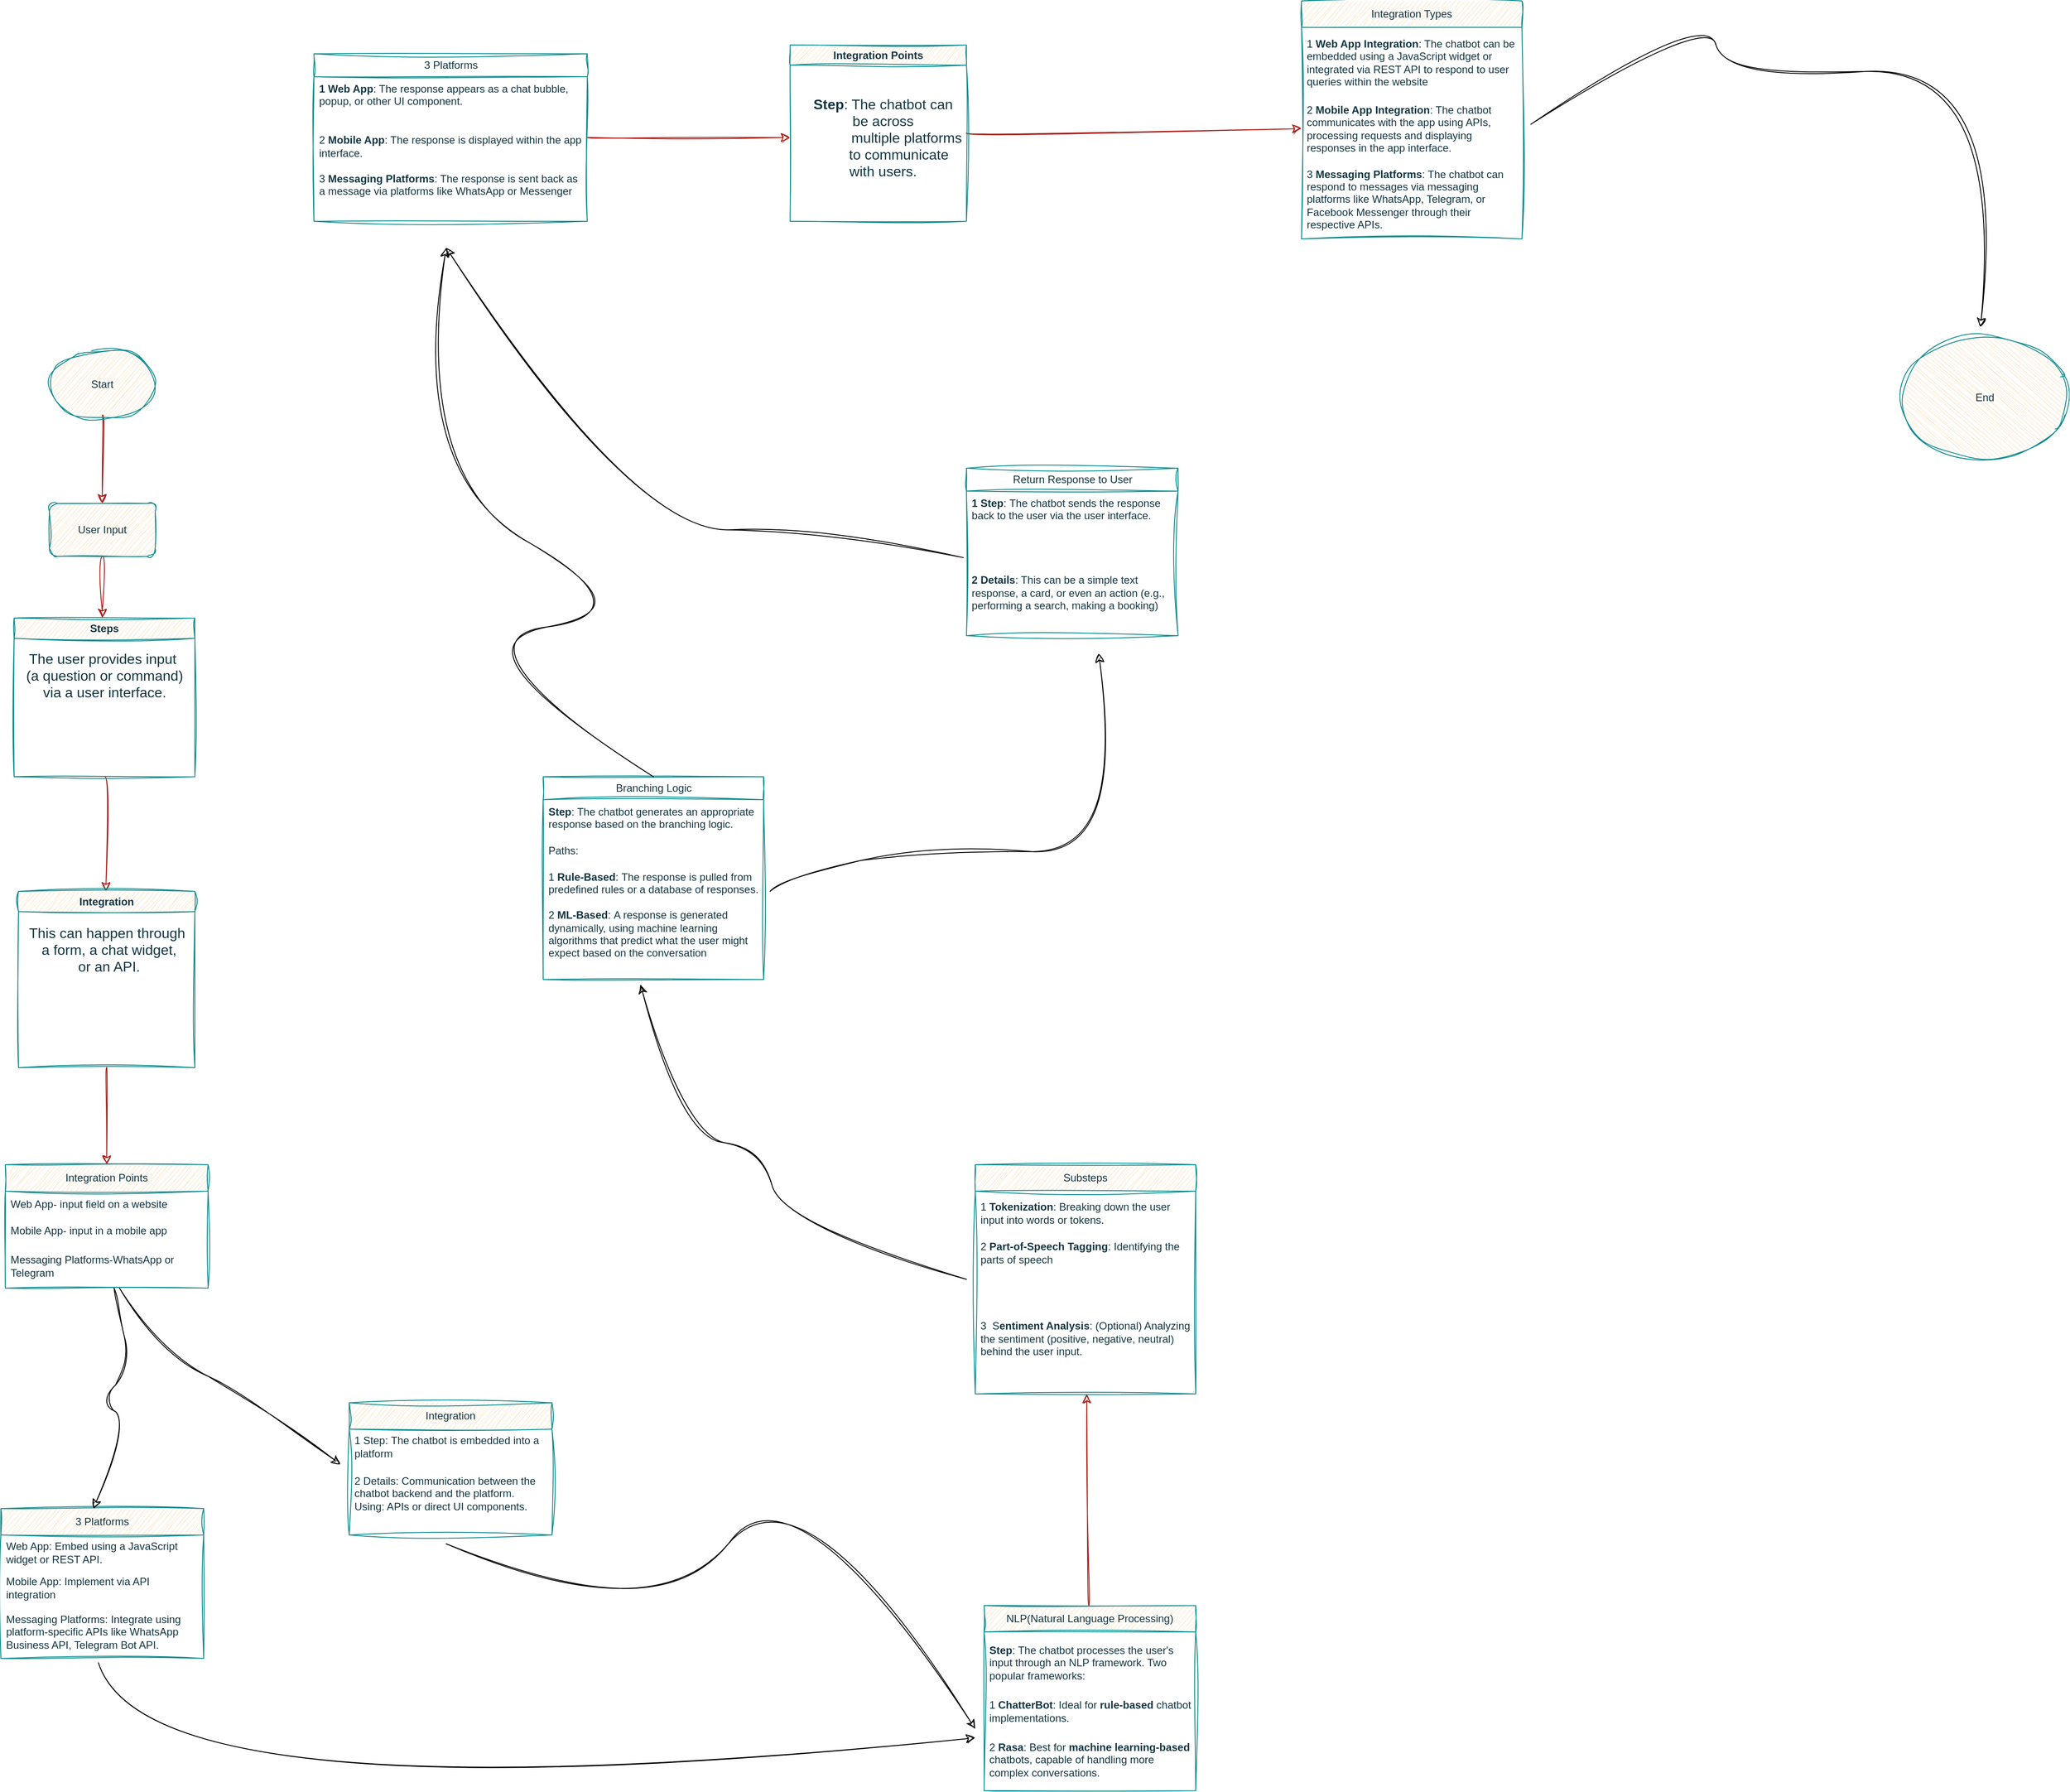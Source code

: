 <mxfile version="24.7.12" pages="2">
  <diagram id="C5RBs43oDa-KdzZeNtuy" name="Page-1">
    <mxGraphModel dx="3014" dy="1383" grid="1" gridSize="10" guides="1" tooltips="1" connect="1" arrows="1" fold="1" page="1" pageScale="1" pageWidth="827" pageHeight="1169" math="0" shadow="0">
      <root>
        <mxCell id="WIyWlLk6GJQsqaUBKTNV-0" />
        <mxCell id="WIyWlLk6GJQsqaUBKTNV-1" parent="WIyWlLk6GJQsqaUBKTNV-0" />
        <mxCell id="sgsbGHKke1k9-sHy4_dt-1" style="edgeStyle=none;curved=1;rounded=0;orthogonalLoop=1;jettySize=auto;html=1;fontSize=12;startSize=8;endSize=8;labelBackgroundColor=none;strokeColor=#A8201A;fontColor=default;sketch=1;curveFitting=1;jiggle=2;" parent="WIyWlLk6GJQsqaUBKTNV-1" target="sgsbGHKke1k9-sHy4_dt-2" edge="1">
          <mxGeometry relative="1" as="geometry">
            <mxPoint x="210" y="650" as="targetPoint" />
            <mxPoint x="210" y="520" as="sourcePoint" />
          </mxGeometry>
        </mxCell>
        <mxCell id="sgsbGHKke1k9-sHy4_dt-3" style="edgeStyle=none;curved=1;rounded=0;orthogonalLoop=1;jettySize=auto;html=1;fontSize=12;startSize=8;endSize=8;labelBackgroundColor=none;strokeColor=#A8201A;fontColor=default;sketch=1;curveFitting=1;jiggle=2;" parent="WIyWlLk6GJQsqaUBKTNV-1" source="sgsbGHKke1k9-sHy4_dt-2" edge="1">
          <mxGeometry relative="1" as="geometry">
            <mxPoint x="210" y="750" as="targetPoint" />
          </mxGeometry>
        </mxCell>
        <mxCell id="sgsbGHKke1k9-sHy4_dt-2" value="User Input" style="rounded=1;whiteSpace=wrap;html=1;labelBackgroundColor=none;fillColor=#FAE5C7;strokeColor=#0F8B8D;fontColor=#143642;sketch=1;curveFitting=1;jiggle=2;" parent="WIyWlLk6GJQsqaUBKTNV-1" vertex="1">
          <mxGeometry x="150" y="620" width="120" height="60" as="geometry" />
        </mxCell>
        <mxCell id="sgsbGHKke1k9-sHy4_dt-8" style="edgeStyle=none;curved=1;rounded=0;orthogonalLoop=1;jettySize=auto;html=1;fontSize=12;startSize=8;endSize=8;labelBackgroundColor=none;strokeColor=#A8201A;fontColor=default;sketch=1;curveFitting=1;jiggle=2;" parent="WIyWlLk6GJQsqaUBKTNV-1" source="sgsbGHKke1k9-sHy4_dt-5" target="sgsbGHKke1k9-sHy4_dt-9" edge="1">
          <mxGeometry relative="1" as="geometry">
            <mxPoint x="212.5" y="1040" as="targetPoint" />
          </mxGeometry>
        </mxCell>
        <mxCell id="sgsbGHKke1k9-sHy4_dt-5" value="Steps" style="swimlane;whiteSpace=wrap;html=1;labelBackgroundColor=none;fillColor=#FAE5C7;strokeColor=#0F8B8D;fontColor=#143642;sketch=1;curveFitting=1;jiggle=2;" parent="WIyWlLk6GJQsqaUBKTNV-1" vertex="1">
          <mxGeometry x="110" y="750" width="205" height="180" as="geometry" />
        </mxCell>
        <mxCell id="sgsbGHKke1k9-sHy4_dt-6" value="The user provides input&lt;div&gt;&amp;nbsp;(a question or command)&lt;/div&gt;&lt;div&gt;&amp;nbsp;via a user interface.&lt;/div&gt;" style="text;html=1;align=center;verticalAlign=middle;resizable=0;points=[];autosize=1;strokeColor=none;fillColor=none;fontSize=16;labelBackgroundColor=none;fontColor=#143642;sketch=1;curveFitting=1;jiggle=2;" parent="sgsbGHKke1k9-sHy4_dt-5" vertex="1">
          <mxGeometry x="-5" y="30" width="210" height="70" as="geometry" />
        </mxCell>
        <mxCell id="sgsbGHKke1k9-sHy4_dt-15" style="edgeStyle=none;curved=1;rounded=0;orthogonalLoop=1;jettySize=auto;html=1;fontSize=12;startSize=8;endSize=8;labelBackgroundColor=none;strokeColor=#A8201A;fontColor=default;sketch=1;curveFitting=1;jiggle=2;" parent="WIyWlLk6GJQsqaUBKTNV-1" source="sgsbGHKke1k9-sHy4_dt-9" edge="1">
          <mxGeometry relative="1" as="geometry">
            <mxPoint x="215" y="1370" as="targetPoint" />
          </mxGeometry>
        </mxCell>
        <mxCell id="sgsbGHKke1k9-sHy4_dt-9" value="Integration" style="swimlane;whiteSpace=wrap;html=1;labelBackgroundColor=none;fillColor=#FAE5C7;strokeColor=#0F8B8D;fontColor=#143642;sketch=1;curveFitting=1;jiggle=2;" parent="WIyWlLk6GJQsqaUBKTNV-1" vertex="1">
          <mxGeometry x="115" y="1060" width="200" height="200" as="geometry" />
        </mxCell>
        <mxCell id="sgsbGHKke1k9-sHy4_dt-10" value="This can happen through&lt;div&gt;&amp;nbsp;a form, a chat widget&lt;span style=&quot;background-color: initial;&quot;&gt;,&lt;/span&gt;&lt;/div&gt;&lt;div&gt;&lt;span style=&quot;background-color: initial;&quot;&gt;&amp;nbsp;or an API.&lt;/span&gt;&lt;/div&gt;" style="text;html=1;align=center;verticalAlign=middle;resizable=0;points=[];autosize=1;strokeColor=none;fillColor=none;fontSize=16;labelBackgroundColor=none;fontColor=#143642;sketch=1;curveFitting=1;jiggle=2;" parent="sgsbGHKke1k9-sHy4_dt-9" vertex="1">
          <mxGeometry y="31" width="200" height="70" as="geometry" />
        </mxCell>
        <mxCell id="sgsbGHKke1k9-sHy4_dt-16" value="Integration Points" style="swimlane;fontStyle=0;childLayout=stackLayout;horizontal=1;startSize=30;horizontalStack=0;resizeParent=1;resizeParentMax=0;resizeLast=0;collapsible=1;marginBottom=0;whiteSpace=wrap;html=1;labelBackgroundColor=none;fillColor=#FAE5C7;strokeColor=#0F8B8D;fontColor=#143642;sketch=1;curveFitting=1;jiggle=2;" parent="WIyWlLk6GJQsqaUBKTNV-1" vertex="1">
          <mxGeometry x="100" y="1370" width="230" height="140" as="geometry">
            <mxRectangle x="100" y="1370" width="100" height="30" as="alternateBounds" />
          </mxGeometry>
        </mxCell>
        <mxCell id="sgsbGHKke1k9-sHy4_dt-17" value="Web App-&amp;nbsp;input field on a website" style="text;strokeColor=none;fillColor=none;align=left;verticalAlign=middle;spacingLeft=4;spacingRight=4;overflow=hidden;points=[[0,0.5],[1,0.5]];portConstraint=eastwest;rotatable=0;whiteSpace=wrap;html=1;labelBackgroundColor=none;fontColor=#143642;sketch=1;curveFitting=1;jiggle=2;" parent="sgsbGHKke1k9-sHy4_dt-16" vertex="1">
          <mxGeometry y="30" width="230" height="30" as="geometry" />
        </mxCell>
        <mxCell id="sgsbGHKke1k9-sHy4_dt-18" value="Mobile App-&amp;nbsp;input in a mobile app" style="text;strokeColor=none;fillColor=none;align=left;verticalAlign=middle;spacingLeft=4;spacingRight=4;overflow=hidden;points=[[0,0.5],[1,0.5]];portConstraint=eastwest;rotatable=0;whiteSpace=wrap;html=1;labelBackgroundColor=none;fontColor=#143642;sketch=1;curveFitting=1;jiggle=2;" parent="sgsbGHKke1k9-sHy4_dt-16" vertex="1">
          <mxGeometry y="60" width="230" height="30" as="geometry" />
        </mxCell>
        <mxCell id="sgsbGHKke1k9-sHy4_dt-19" value="Messaging Platforms-WhatsApp&amp;nbsp;or&lt;div&gt;Telegram&lt;/div&gt;" style="text;strokeColor=none;fillColor=none;align=left;verticalAlign=middle;spacingLeft=4;spacingRight=4;overflow=hidden;points=[[0,0.5],[1,0.5]];portConstraint=eastwest;rotatable=0;whiteSpace=wrap;html=1;labelBackgroundColor=none;fontColor=#143642;sketch=1;curveFitting=1;jiggle=2;" parent="sgsbGHKke1k9-sHy4_dt-16" vertex="1">
          <mxGeometry y="90" width="230" height="50" as="geometry" />
        </mxCell>
        <mxCell id="sgsbGHKke1k9-sHy4_dt-22" value="Integration" style="swimlane;fontStyle=0;childLayout=stackLayout;horizontal=1;startSize=30;horizontalStack=0;resizeParent=1;resizeParentMax=0;resizeLast=0;collapsible=1;marginBottom=0;whiteSpace=wrap;html=1;labelBackgroundColor=none;fillColor=#FAE5C7;strokeColor=#0F8B8D;fontColor=#143642;sketch=1;curveFitting=1;jiggle=2;" parent="WIyWlLk6GJQsqaUBKTNV-1" vertex="1">
          <mxGeometry x="490" y="1640" width="230" height="150" as="geometry" />
        </mxCell>
        <mxCell id="sgsbGHKke1k9-sHy4_dt-23" value="&lt;div&gt;&lt;span style=&quot;background-color: initial;&quot;&gt;1 Step:&amp;nbsp;The chatbot is embedded into a platform&lt;/span&gt;&lt;br&gt;&lt;/div&gt;" style="text;strokeColor=none;fillColor=none;align=left;verticalAlign=middle;spacingLeft=4;spacingRight=4;overflow=hidden;points=[[0,0.5],[1,0.5]];portConstraint=eastwest;rotatable=0;whiteSpace=wrap;html=1;labelBackgroundColor=none;fontColor=#143642;sketch=1;curveFitting=1;jiggle=2;" parent="sgsbGHKke1k9-sHy4_dt-22" vertex="1">
          <mxGeometry y="30" width="230" height="40" as="geometry" />
        </mxCell>
        <mxCell id="sgsbGHKke1k9-sHy4_dt-24" value="2 Details:&amp;nbsp;Communication between the chatbot backend and the platform.&lt;div&gt;&lt;span style=&quot;background-color: initial;&quot;&gt;Using: APIs or direct UI components.&lt;/span&gt;&lt;br&gt;&lt;/div&gt;&lt;div&gt;&lt;div&gt;&lt;br&gt;&lt;/div&gt;&lt;/div&gt;" style="text;strokeColor=none;fillColor=none;align=left;verticalAlign=middle;spacingLeft=4;spacingRight=4;overflow=hidden;points=[[0,0.5],[1,0.5]];portConstraint=eastwest;rotatable=0;whiteSpace=wrap;html=1;labelBackgroundColor=none;fontColor=#143642;sketch=1;curveFitting=1;jiggle=2;" parent="sgsbGHKke1k9-sHy4_dt-22" vertex="1">
          <mxGeometry y="70" width="230" height="80" as="geometry" />
        </mxCell>
        <mxCell id="sgsbGHKke1k9-sHy4_dt-31" value="3 Platforms" style="swimlane;fontStyle=0;childLayout=stackLayout;horizontal=1;startSize=30;horizontalStack=0;resizeParent=1;resizeParentMax=0;resizeLast=0;collapsible=1;marginBottom=0;whiteSpace=wrap;html=1;labelBackgroundColor=none;fillColor=#FAE5C7;strokeColor=#0F8B8D;fontColor=#143642;sketch=1;curveFitting=1;jiggle=2;" parent="WIyWlLk6GJQsqaUBKTNV-1" vertex="1">
          <mxGeometry x="95" y="1760" width="230" height="170" as="geometry" />
        </mxCell>
        <mxCell id="sgsbGHKke1k9-sHy4_dt-32" value="Web App:&amp;nbsp;Embed using a JavaScript widget or REST API." style="text;strokeColor=none;fillColor=none;align=left;verticalAlign=middle;spacingLeft=4;spacingRight=4;overflow=hidden;points=[[0,0.5],[1,0.5]];portConstraint=eastwest;rotatable=0;whiteSpace=wrap;html=1;labelBackgroundColor=none;fontColor=#143642;sketch=1;curveFitting=1;jiggle=2;" parent="sgsbGHKke1k9-sHy4_dt-31" vertex="1">
          <mxGeometry y="30" width="230" height="40" as="geometry" />
        </mxCell>
        <mxCell id="sgsbGHKke1k9-sHy4_dt-33" value="Mobile App:&amp;nbsp;Implement via API integration" style="text;strokeColor=none;fillColor=none;align=left;verticalAlign=middle;spacingLeft=4;spacingRight=4;overflow=hidden;points=[[0,0.5],[1,0.5]];portConstraint=eastwest;rotatable=0;whiteSpace=wrap;html=1;labelBackgroundColor=none;fontColor=#143642;sketch=1;curveFitting=1;jiggle=2;" parent="sgsbGHKke1k9-sHy4_dt-31" vertex="1">
          <mxGeometry y="70" width="230" height="40" as="geometry" />
        </mxCell>
        <mxCell id="sgsbGHKke1k9-sHy4_dt-34" value="Messaging Platforms:&amp;nbsp;Integrate using platform-specific APIs like WhatsApp Business API, Telegram Bot API." style="text;strokeColor=none;fillColor=none;align=left;verticalAlign=middle;spacingLeft=4;spacingRight=4;overflow=hidden;points=[[0,0.5],[1,0.5]];portConstraint=eastwest;rotatable=0;whiteSpace=wrap;html=1;labelBackgroundColor=none;fontColor=#143642;sketch=1;curveFitting=1;jiggle=2;" parent="sgsbGHKke1k9-sHy4_dt-31" vertex="1">
          <mxGeometry y="110" width="230" height="60" as="geometry" />
        </mxCell>
        <mxCell id="sgsbGHKke1k9-sHy4_dt-40" style="edgeStyle=none;curved=1;rounded=0;orthogonalLoop=1;jettySize=auto;html=1;fontSize=12;startSize=8;endSize=8;labelBackgroundColor=none;strokeColor=#A8201A;fontColor=default;sketch=1;curveFitting=1;jiggle=2;" parent="WIyWlLk6GJQsqaUBKTNV-1" source="sgsbGHKke1k9-sHy4_dt-36" target="sgsbGHKke1k9-sHy4_dt-41" edge="1">
          <mxGeometry relative="1" as="geometry">
            <mxPoint x="590" y="1730" as="targetPoint" />
          </mxGeometry>
        </mxCell>
        <mxCell id="sgsbGHKke1k9-sHy4_dt-36" value="NLP(Natural Language Processing)" style="swimlane;fontStyle=0;childLayout=stackLayout;horizontal=1;startSize=30;horizontalStack=0;resizeParent=1;resizeParentMax=0;resizeLast=0;collapsible=1;marginBottom=0;whiteSpace=wrap;html=1;labelBackgroundColor=none;fillColor=#FAE5C7;strokeColor=#0F8B8D;fontColor=#143642;sketch=1;curveFitting=1;jiggle=2;" parent="WIyWlLk6GJQsqaUBKTNV-1" vertex="1">
          <mxGeometry x="1210" y="1870" width="240" height="210" as="geometry" />
        </mxCell>
        <mxCell id="sgsbGHKke1k9-sHy4_dt-37" value="&lt;strong&gt;Step&lt;/strong&gt;: The chatbot processes the user&#39;s input through an NLP framework. Two popular frameworks:" style="text;strokeColor=none;fillColor=none;align=left;verticalAlign=middle;spacingLeft=4;spacingRight=4;overflow=hidden;points=[[0,0.5],[1,0.5]];portConstraint=eastwest;rotatable=0;whiteSpace=wrap;html=1;labelBackgroundColor=none;fontColor=#143642;sketch=1;curveFitting=1;jiggle=2;" parent="sgsbGHKke1k9-sHy4_dt-36" vertex="1">
          <mxGeometry y="30" width="240" height="70" as="geometry" />
        </mxCell>
        <mxCell id="sgsbGHKke1k9-sHy4_dt-38" value="1&amp;nbsp;&lt;strong&gt;ChatterBot&lt;/strong&gt;: Ideal for &lt;strong&gt;rule-based&lt;/strong&gt; chatbot implementations." style="text;strokeColor=none;fillColor=none;align=left;verticalAlign=middle;spacingLeft=4;spacingRight=4;overflow=hidden;points=[[0,0.5],[1,0.5]];portConstraint=eastwest;rotatable=0;whiteSpace=wrap;html=1;labelBackgroundColor=none;fontColor=#143642;sketch=1;curveFitting=1;jiggle=2;" parent="sgsbGHKke1k9-sHy4_dt-36" vertex="1">
          <mxGeometry y="100" width="240" height="40" as="geometry" />
        </mxCell>
        <mxCell id="sgsbGHKke1k9-sHy4_dt-39" value="2&amp;nbsp;&lt;strong&gt;Rasa&lt;/strong&gt;: Best for &lt;strong&gt;machine learning-based&lt;/strong&gt; chatbots, capable of handling more complex conversations." style="text;strokeColor=none;fillColor=none;align=left;verticalAlign=middle;spacingLeft=4;spacingRight=4;overflow=hidden;points=[[0,0.5],[1,0.5]];portConstraint=eastwest;rotatable=0;whiteSpace=wrap;html=1;labelBackgroundColor=none;fontColor=#143642;sketch=1;curveFitting=1;jiggle=2;" parent="sgsbGHKke1k9-sHy4_dt-36" vertex="1">
          <mxGeometry y="140" width="240" height="70" as="geometry" />
        </mxCell>
        <mxCell id="sgsbGHKke1k9-sHy4_dt-41" value="Substeps" style="swimlane;fontStyle=0;childLayout=stackLayout;horizontal=1;startSize=30;horizontalStack=0;resizeParent=1;resizeParentMax=0;resizeLast=0;collapsible=1;marginBottom=0;whiteSpace=wrap;html=1;labelBackgroundColor=none;fillColor=#FAE5C7;strokeColor=#0F8B8D;fontColor=#143642;sketch=1;curveFitting=1;jiggle=2;" parent="WIyWlLk6GJQsqaUBKTNV-1" vertex="1">
          <mxGeometry x="1200" y="1370" width="250" height="260" as="geometry" />
        </mxCell>
        <mxCell id="sgsbGHKke1k9-sHy4_dt-42" value="1&amp;nbsp;&lt;strong&gt;Tokenization&lt;/strong&gt;: Breaking down the user input into words or tokens." style="text;strokeColor=none;fillColor=none;align=left;verticalAlign=middle;spacingLeft=4;spacingRight=4;overflow=hidden;points=[[0,0.5],[1,0.5]];portConstraint=eastwest;rotatable=0;whiteSpace=wrap;html=1;labelBackgroundColor=none;fontColor=#143642;sketch=1;curveFitting=1;jiggle=2;" parent="sgsbGHKke1k9-sHy4_dt-41" vertex="1">
          <mxGeometry y="30" width="250" height="50" as="geometry" />
        </mxCell>
        <mxCell id="sgsbGHKke1k9-sHy4_dt-43" value="2&amp;nbsp;&lt;strong&gt;Part-of-Speech Tagging&lt;/strong&gt;: Identifying the parts of speech" style="text;strokeColor=none;fillColor=none;align=left;verticalAlign=middle;spacingLeft=4;spacingRight=4;overflow=hidden;points=[[0,0.5],[1,0.5]];portConstraint=eastwest;rotatable=0;whiteSpace=wrap;html=1;labelBackgroundColor=none;fontColor=#143642;sketch=1;curveFitting=1;jiggle=2;" parent="sgsbGHKke1k9-sHy4_dt-41" vertex="1">
          <mxGeometry y="80" width="250" height="40" as="geometry" />
        </mxCell>
        <mxCell id="sgsbGHKke1k9-sHy4_dt-44" value="&lt;div&gt;&lt;br&gt;&lt;div&gt;&lt;div&gt;3&amp;nbsp;&lt;span style=&quot;background-color: initial;&quot;&gt;&amp;nbsp;S&lt;/span&gt;&lt;strong style=&quot;background-color: initial;&quot;&gt;entiment Analysis&lt;/strong&gt;&lt;span style=&quot;background-color: initial;&quot;&gt;: (Optional) Analyzing the sentiment (positive, negative, neutral) behind the user input.&lt;/span&gt;&lt;/div&gt;&lt;/div&gt;&lt;/div&gt;" style="text;strokeColor=none;fillColor=none;align=left;verticalAlign=middle;spacingLeft=4;spacingRight=4;overflow=hidden;points=[[0,0.5],[1,0.5]];portConstraint=eastwest;rotatable=0;whiteSpace=wrap;html=1;labelBackgroundColor=none;fontColor=#143642;sketch=1;curveFitting=1;jiggle=2;" parent="sgsbGHKke1k9-sHy4_dt-41" vertex="1">
          <mxGeometry y="120" width="250" height="140" as="geometry" />
        </mxCell>
        <mxCell id="sgsbGHKke1k9-sHy4_dt-51" value="Branching Logic" style="swimlane;fontStyle=0;childLayout=stackLayout;horizontal=1;startSize=26;fillColor=none;horizontalStack=0;resizeParent=1;resizeParentMax=0;resizeLast=0;collapsible=1;marginBottom=0;html=1;labelBackgroundColor=none;strokeColor=#0F8B8D;fontColor=#143642;sketch=1;curveFitting=1;jiggle=2;" parent="WIyWlLk6GJQsqaUBKTNV-1" vertex="1">
          <mxGeometry x="710" y="930" width="250" height="230" as="geometry" />
        </mxCell>
        <mxCell id="sgsbGHKke1k9-sHy4_dt-52" value="&lt;strong style=&quot;background-color: initial;&quot;&gt;Step&lt;/strong&gt;&lt;span style=&quot;background-color: initial;&quot;&gt;: The chatbot generates an appropriate response based on the branching logic.&lt;/span&gt;" style="text;strokeColor=none;fillColor=none;align=left;verticalAlign=top;spacingLeft=4;spacingRight=4;overflow=hidden;rotatable=0;points=[[0,0.5],[1,0.5]];portConstraint=eastwest;whiteSpace=wrap;html=1;labelBackgroundColor=none;fontColor=#143642;sketch=1;curveFitting=1;jiggle=2;" parent="sgsbGHKke1k9-sHy4_dt-51" vertex="1">
          <mxGeometry y="26" width="250" height="44" as="geometry" />
        </mxCell>
        <mxCell id="sgsbGHKke1k9-sHy4_dt-53" value="Paths:" style="text;strokeColor=none;fillColor=none;align=left;verticalAlign=top;spacingLeft=4;spacingRight=4;overflow=hidden;rotatable=0;points=[[0,0.5],[1,0.5]];portConstraint=eastwest;whiteSpace=wrap;html=1;labelBackgroundColor=none;fontColor=#143642;sketch=1;curveFitting=1;jiggle=2;" parent="sgsbGHKke1k9-sHy4_dt-51" vertex="1">
          <mxGeometry y="70" width="250" height="30" as="geometry" />
        </mxCell>
        <mxCell id="sgsbGHKke1k9-sHy4_dt-54" value="1&amp;nbsp;&lt;strong&gt;Rule-Based&lt;/strong&gt;:&amp;nbsp;The response is pulled from predefined rules or a database of responses.&lt;div&gt;&lt;br&gt;&lt;/div&gt;&lt;div&gt;2&amp;nbsp;&lt;strong style=&quot;background-color: initial;&quot;&gt;ML-Based&lt;/strong&gt;&lt;span style=&quot;background-color: initial;&quot;&gt;:&amp;nbsp;&lt;/span&gt;&lt;span style=&quot;background-color: initial;&quot;&gt;A response is generated dynamically, using machine learning algorithms that predict what the user might expect based on the conversation&lt;/span&gt;&lt;/div&gt;" style="text;strokeColor=none;fillColor=none;align=left;verticalAlign=top;spacingLeft=4;spacingRight=4;overflow=hidden;rotatable=0;points=[[0,0.5],[1,0.5]];portConstraint=eastwest;whiteSpace=wrap;html=1;labelBackgroundColor=none;fontColor=#143642;sketch=1;curveFitting=1;jiggle=2;" parent="sgsbGHKke1k9-sHy4_dt-51" vertex="1">
          <mxGeometry y="100" width="250" height="130" as="geometry" />
        </mxCell>
        <mxCell id="sgsbGHKke1k9-sHy4_dt-56" value="Return Response to User" style="swimlane;fontStyle=0;childLayout=stackLayout;horizontal=1;startSize=26;fillColor=none;horizontalStack=0;resizeParent=1;resizeParentMax=0;resizeLast=0;collapsible=1;marginBottom=0;html=1;labelBackgroundColor=none;strokeColor=#0F8B8D;fontColor=#143642;sketch=1;curveFitting=1;jiggle=2;" parent="WIyWlLk6GJQsqaUBKTNV-1" vertex="1">
          <mxGeometry x="1190" y="580" width="240" height="190" as="geometry" />
        </mxCell>
        <mxCell id="sgsbGHKke1k9-sHy4_dt-57" value="&lt;strong style=&quot;background-color: initial;&quot;&gt;1 Step&lt;/strong&gt;&lt;span style=&quot;background-color: initial;&quot;&gt;:&amp;nbsp;&lt;/span&gt;The chatbot sends the response back to the user via the user interface&lt;span style=&quot;background-color: initial;&quot;&gt;.&lt;/span&gt;" style="text;strokeColor=none;fillColor=none;align=left;verticalAlign=top;spacingLeft=4;spacingRight=4;overflow=hidden;rotatable=0;points=[[0,0.5],[1,0.5]];portConstraint=eastwest;whiteSpace=wrap;html=1;labelBackgroundColor=none;fontColor=#143642;sketch=1;curveFitting=1;jiggle=2;" parent="sgsbGHKke1k9-sHy4_dt-56" vertex="1">
          <mxGeometry y="26" width="240" height="44" as="geometry" />
        </mxCell>
        <mxCell id="sgsbGHKke1k9-sHy4_dt-58" value="&lt;div&gt;&lt;strong&gt;&lt;br&gt;&lt;/strong&gt;&lt;/div&gt;&lt;strong&gt;&lt;div&gt;&lt;strong&gt;&lt;br&gt;&lt;/strong&gt;&lt;/div&gt;&lt;div&gt;&lt;strong&gt;&lt;br&gt;&lt;/strong&gt;&lt;/div&gt;2 Details&lt;/strong&gt;: This can be a simple text response, a card, or even an action (e.g., performing a search, making a booking)" style="text;strokeColor=none;fillColor=none;align=left;verticalAlign=top;spacingLeft=4;spacingRight=4;overflow=hidden;rotatable=0;points=[[0,0.5],[1,0.5]];portConstraint=eastwest;whiteSpace=wrap;html=1;labelBackgroundColor=none;fontColor=#143642;sketch=1;curveFitting=1;jiggle=2;" parent="sgsbGHKke1k9-sHy4_dt-56" vertex="1">
          <mxGeometry y="70" width="240" height="120" as="geometry" />
        </mxCell>
        <mxCell id="sgsbGHKke1k9-sHy4_dt-64" style="edgeStyle=none;curved=1;rounded=0;orthogonalLoop=1;jettySize=auto;html=1;fontSize=12;startSize=8;endSize=8;labelBackgroundColor=none;strokeColor=#A8201A;fontColor=default;sketch=1;curveFitting=1;jiggle=2;" parent="WIyWlLk6GJQsqaUBKTNV-1" source="sgsbGHKke1k9-sHy4_dt-61" edge="1" target="sgsbGHKke1k9-sHy4_dt-67">
          <mxGeometry relative="1" as="geometry">
            <mxPoint x="880" y="223" as="targetPoint" />
          </mxGeometry>
        </mxCell>
        <mxCell id="sgsbGHKke1k9-sHy4_dt-61" value="3 Platforms" style="swimlane;fontStyle=0;childLayout=stackLayout;horizontal=1;startSize=26;fillColor=none;horizontalStack=0;resizeParent=1;resizeParentMax=0;resizeLast=0;collapsible=1;marginBottom=0;html=1;labelBackgroundColor=none;strokeColor=#0F8B8D;fontColor=#143642;sketch=1;curveFitting=1;jiggle=2;" parent="WIyWlLk6GJQsqaUBKTNV-1" vertex="1">
          <mxGeometry x="450" y="110" width="310" height="190" as="geometry" />
        </mxCell>
        <mxCell id="sgsbGHKke1k9-sHy4_dt-62" value="&lt;b&gt;1&amp;nbsp;&lt;/b&gt;&lt;strong&gt;Web App&lt;/strong&gt;: The response appears as a chat bubble, popup, or other UI component." style="text;strokeColor=none;fillColor=none;align=left;verticalAlign=top;spacingLeft=4;spacingRight=4;overflow=hidden;rotatable=0;points=[[0,0.5],[1,0.5]];portConstraint=eastwest;whiteSpace=wrap;html=1;labelBackgroundColor=none;fontColor=#143642;sketch=1;curveFitting=1;jiggle=2;" parent="sgsbGHKke1k9-sHy4_dt-61" vertex="1">
          <mxGeometry y="26" width="310" height="44" as="geometry" />
        </mxCell>
        <mxCell id="sgsbGHKke1k9-sHy4_dt-63" value="&lt;div&gt;&lt;br&gt;&lt;/div&gt;2&amp;nbsp;&lt;strong&gt;Mobile App&lt;/strong&gt;: The response is displayed within the app interface.&lt;div&gt;&lt;/div&gt;&lt;div&gt;&lt;br&gt;&lt;/div&gt;&lt;div&gt;3&amp;nbsp;&lt;strong style=&quot;background-color: initial;&quot;&gt;Messaging Platforms&lt;/strong&gt;&lt;span style=&quot;background-color: initial;&quot;&gt;: The response is sent back as a message via platforms like WhatsApp or Messenger&lt;/span&gt;&lt;/div&gt;" style="text;strokeColor=none;fillColor=none;align=left;verticalAlign=top;spacingLeft=4;spacingRight=4;overflow=hidden;rotatable=0;points=[[0,0.5],[1,0.5]];portConstraint=eastwest;whiteSpace=wrap;html=1;labelBackgroundColor=none;fontColor=#143642;sketch=1;curveFitting=1;jiggle=2;" parent="sgsbGHKke1k9-sHy4_dt-61" vertex="1">
          <mxGeometry y="70" width="310" height="120" as="geometry" />
        </mxCell>
        <mxCell id="sgsbGHKke1k9-sHy4_dt-72" style="edgeStyle=none;curved=1;rounded=0;orthogonalLoop=1;jettySize=auto;html=1;fontSize=12;startSize=8;endSize=8;labelBackgroundColor=none;strokeColor=#A8201A;fontColor=default;sketch=1;curveFitting=1;jiggle=2;entryX=0;entryY=0.5;entryDx=0;entryDy=0;exitX=1;exitY=0.5;exitDx=0;exitDy=0;" parent="WIyWlLk6GJQsqaUBKTNV-1" source="sgsbGHKke1k9-sHy4_dt-66" edge="1" target="sgsbGHKke1k9-sHy4_dt-70">
          <mxGeometry relative="1" as="geometry">
            <mxPoint x="1170" y="260" as="targetPoint" />
          </mxGeometry>
        </mxCell>
        <mxCell id="sgsbGHKke1k9-sHy4_dt-66" value="Integration Points" style="swimlane;whiteSpace=wrap;html=1;labelBackgroundColor=none;fillColor=#FAE5C7;strokeColor=#0F8B8D;fontColor=#143642;sketch=1;curveFitting=1;jiggle=2;" parent="WIyWlLk6GJQsqaUBKTNV-1" vertex="1">
          <mxGeometry x="990" y="100" width="200" height="200" as="geometry" />
        </mxCell>
        <mxCell id="sgsbGHKke1k9-sHy4_dt-68" value="Integration Types" style="swimlane;fontStyle=0;childLayout=stackLayout;horizontal=1;startSize=30;horizontalStack=0;resizeParent=1;resizeParentMax=0;resizeLast=0;collapsible=1;marginBottom=0;whiteSpace=wrap;html=1;labelBackgroundColor=none;fillColor=#FAE5C7;strokeColor=#0F8B8D;fontColor=#143642;sketch=1;curveFitting=1;jiggle=2;" parent="WIyWlLk6GJQsqaUBKTNV-1" vertex="1">
          <mxGeometry x="1570" y="50" width="250" height="270" as="geometry" />
        </mxCell>
        <mxCell id="sgsbGHKke1k9-sHy4_dt-69" value="1&amp;nbsp;&lt;strong&gt;Web App Integration&lt;/strong&gt;: The chatbot can be embedded using a JavaScript widget or integrated via REST API to respond to user queries within the website" style="text;strokeColor=none;fillColor=none;align=left;verticalAlign=middle;spacingLeft=4;spacingRight=4;overflow=hidden;points=[[0,0.5],[1,0.5]];portConstraint=eastwest;rotatable=0;whiteSpace=wrap;html=1;labelBackgroundColor=none;fontColor=#143642;sketch=1;curveFitting=1;jiggle=2;" parent="sgsbGHKke1k9-sHy4_dt-68" vertex="1">
          <mxGeometry y="30" width="250" height="80" as="geometry" />
        </mxCell>
        <mxCell id="sgsbGHKke1k9-sHy4_dt-70" value="2&amp;nbsp;&lt;strong&gt;Mobile App Integration&lt;/strong&gt;: The chatbot communicates with the app using APIs, processing requests and displaying responses in the app interface." style="text;strokeColor=none;fillColor=none;align=left;verticalAlign=middle;spacingLeft=4;spacingRight=4;overflow=hidden;points=[[0,0.5],[1,0.5]];portConstraint=eastwest;rotatable=0;whiteSpace=wrap;html=1;labelBackgroundColor=none;fontColor=#143642;sketch=1;curveFitting=1;jiggle=2;" parent="sgsbGHKke1k9-sHy4_dt-68" vertex="1">
          <mxGeometry y="110" width="250" height="70" as="geometry" />
        </mxCell>
        <mxCell id="sgsbGHKke1k9-sHy4_dt-71" value="3&amp;nbsp;&lt;strong&gt;Messaging Platforms&lt;/strong&gt;: The chatbot can respond to messages via messaging platforms like WhatsApp, Telegram, or Facebook Messenger through their respective APIs." style="text;strokeColor=none;fillColor=none;align=left;verticalAlign=middle;spacingLeft=4;spacingRight=4;overflow=hidden;points=[[0,0.5],[1,0.5]];portConstraint=eastwest;rotatable=0;whiteSpace=wrap;html=1;labelBackgroundColor=none;fontColor=#143642;sketch=1;curveFitting=1;jiggle=2;" parent="sgsbGHKke1k9-sHy4_dt-68" vertex="1">
          <mxGeometry y="180" width="250" height="90" as="geometry" />
        </mxCell>
        <mxCell id="sgsbGHKke1k9-sHy4_dt-74" value="End" style="ellipse;whiteSpace=wrap;html=1;labelBackgroundColor=none;fillColor=#FAE5C7;strokeColor=#0F8B8D;fontColor=#143642;sketch=1;curveFitting=1;jiggle=2;direction=south;" parent="WIyWlLk6GJQsqaUBKTNV-1" vertex="1">
          <mxGeometry x="2250" y="430" width="190" height="140" as="geometry" />
        </mxCell>
        <mxCell id="sgsbGHKke1k9-sHy4_dt-75" value="Start" style="ellipse;whiteSpace=wrap;html=1;labelBackgroundColor=none;fillColor=#FAE5C7;strokeColor=#0F8B8D;fontColor=#143642;sketch=1;curveFitting=1;jiggle=2;" parent="WIyWlLk6GJQsqaUBKTNV-1" vertex="1">
          <mxGeometry x="150" y="445" width="120" height="80" as="geometry" />
        </mxCell>
        <mxCell id="qLqYaFJJ1_MZFDptOW3I-1" value="" style="curved=1;endArrow=classic;html=1;rounded=0;sketch=1;hachureGap=4;jiggle=2;curveFitting=1;fontFamily=Architects Daughter;fontSource=https%3A%2F%2Ffonts.googleapis.com%2Fcss%3Ffamily%3DArchitects%2BDaughter;fontSize=12;startSize=8;endSize=8;" edge="1" parent="WIyWlLk6GJQsqaUBKTNV-1" source="sgsbGHKke1k9-sHy4_dt-19">
          <mxGeometry width="50" height="50" relative="1" as="geometry">
            <mxPoint x="270" y="1740" as="sourcePoint" />
            <mxPoint x="480" y="1710" as="targetPoint" />
            <Array as="points">
              <mxPoint x="270" y="1580" />
              <mxPoint x="390" y="1640" />
            </Array>
          </mxGeometry>
        </mxCell>
        <mxCell id="qLqYaFJJ1_MZFDptOW3I-3" value="" style="curved=1;endArrow=classic;html=1;rounded=0;sketch=1;hachureGap=4;jiggle=2;curveFitting=1;fontFamily=Architects Daughter;fontSource=https%3A%2F%2Ffonts.googleapis.com%2Fcss%3Ffamily%3DArchitects%2BDaughter;fontSize=12;startSize=8;endSize=8;" edge="1" parent="WIyWlLk6GJQsqaUBKTNV-1" source="sgsbGHKke1k9-sHy4_dt-19">
          <mxGeometry width="50" height="50" relative="1" as="geometry">
            <mxPoint x="710" y="1690" as="sourcePoint" />
            <mxPoint x="200" y="1760" as="targetPoint" />
            <Array as="points">
              <mxPoint x="230" y="1530" />
              <mxPoint x="240" y="1600" />
              <mxPoint x="210" y="1640" />
              <mxPoint x="240" y="1660" />
            </Array>
          </mxGeometry>
        </mxCell>
        <mxCell id="4iF10a3CBcZlDPQmuNXD-0" value="" style="curved=1;endArrow=classic;html=1;rounded=0;sketch=1;hachureGap=4;jiggle=2;curveFitting=1;fontFamily=Architects Daughter;fontSource=https%3A%2F%2Ffonts.googleapis.com%2Fcss%3Ffamily%3DArchitects%2BDaughter;fontSize=12;startSize=8;endSize=8;exitX=0.481;exitY=1.083;exitDx=0;exitDy=0;exitPerimeter=0;" edge="1" parent="WIyWlLk6GJQsqaUBKTNV-1" source="sgsbGHKke1k9-sHy4_dt-34">
          <mxGeometry width="50" height="50" relative="1" as="geometry">
            <mxPoint x="200" y="2050" as="sourcePoint" />
            <mxPoint x="1200" y="2020" as="targetPoint" />
            <Array as="points">
              <mxPoint x="260" y="2120" />
            </Array>
          </mxGeometry>
        </mxCell>
        <mxCell id="4iF10a3CBcZlDPQmuNXD-1" value="" style="curved=1;endArrow=classic;html=1;rounded=0;sketch=1;hachureGap=4;jiggle=2;curveFitting=1;fontFamily=Architects Daughter;fontSource=https%3A%2F%2Ffonts.googleapis.com%2Fcss%3Ffamily%3DArchitects%2BDaughter;fontSize=12;startSize=8;endSize=8;" edge="1" parent="WIyWlLk6GJQsqaUBKTNV-1">
          <mxGeometry width="50" height="50" relative="1" as="geometry">
            <mxPoint x="600" y="1800" as="sourcePoint" />
            <mxPoint x="1200" y="2010" as="targetPoint" />
            <Array as="points">
              <mxPoint x="840" y="1900" />
              <mxPoint x="1000" y="1700" />
            </Array>
          </mxGeometry>
        </mxCell>
        <mxCell id="4iF10a3CBcZlDPQmuNXD-7" value="" style="curved=1;endArrow=classic;html=1;rounded=0;sketch=1;hachureGap=4;jiggle=2;curveFitting=1;fontFamily=Architects Daughter;fontSource=https%3A%2F%2Ffonts.googleapis.com%2Fcss%3Ffamily%3DArchitects%2BDaughter;fontSize=12;startSize=8;endSize=8;entryX=0.441;entryY=1.043;entryDx=0;entryDy=0;entryPerimeter=0;" edge="1" parent="WIyWlLk6GJQsqaUBKTNV-1" target="sgsbGHKke1k9-sHy4_dt-54">
          <mxGeometry width="50" height="50" relative="1" as="geometry">
            <mxPoint x="1190" y="1500" as="sourcePoint" />
            <mxPoint x="1700" y="1310" as="targetPoint" />
            <Array as="points">
              <mxPoint x="980" y="1440" />
              <mxPoint x="960" y="1350" />
              <mxPoint x="870" y="1340" />
            </Array>
          </mxGeometry>
        </mxCell>
        <mxCell id="4iF10a3CBcZlDPQmuNXD-8" value="" style="curved=1;endArrow=classic;html=1;rounded=0;sketch=1;hachureGap=4;jiggle=2;curveFitting=1;fontFamily=Architects Daughter;fontSource=https%3A%2F%2Ffonts.googleapis.com%2Fcss%3Ffamily%3DArchitects%2BDaughter;fontSize=12;startSize=8;endSize=8;exitX=1.029;exitY=0.231;exitDx=0;exitDy=0;exitPerimeter=0;" edge="1" parent="WIyWlLk6GJQsqaUBKTNV-1" source="sgsbGHKke1k9-sHy4_dt-54">
          <mxGeometry width="50" height="50" relative="1" as="geometry">
            <mxPoint x="930" y="1040" as="sourcePoint" />
            <mxPoint x="1340" y="790" as="targetPoint" />
            <Array as="points">
              <mxPoint x="980" y="1040" />
              <mxPoint x="1160" y="1010" />
              <mxPoint x="1370" y="1020" />
            </Array>
          </mxGeometry>
        </mxCell>
        <mxCell id="l-qUS3HVGCJxyj7PTOsz-0" value="" style="curved=1;endArrow=classic;html=1;rounded=0;sketch=1;hachureGap=4;jiggle=2;curveFitting=1;fontFamily=Architects Daughter;fontSource=https%3A%2F%2Ffonts.googleapis.com%2Fcss%3Ffamily%3DArchitects%2BDaughter;fontSize=12;startSize=8;endSize=8;exitX=-0.015;exitY=0.262;exitDx=0;exitDy=0;exitPerimeter=0;" edge="1" parent="WIyWlLk6GJQsqaUBKTNV-1" source="sgsbGHKke1k9-sHy4_dt-58">
          <mxGeometry width="50" height="50" relative="1" as="geometry">
            <mxPoint x="1200" y="570" as="sourcePoint" />
            <mxPoint x="600" y="330" as="targetPoint" />
            <Array as="points">
              <mxPoint x="1030" y="650" />
              <mxPoint x="810" y="650" />
            </Array>
          </mxGeometry>
        </mxCell>
        <mxCell id="l-qUS3HVGCJxyj7PTOsz-1" value="" style="curved=1;endArrow=classic;html=1;rounded=0;sketch=1;hachureGap=4;jiggle=2;curveFitting=1;fontFamily=Architects Daughter;fontSource=https%3A%2F%2Ffonts.googleapis.com%2Fcss%3Ffamily%3DArchitects%2BDaughter;fontSize=12;startSize=8;endSize=8;exitX=0.5;exitY=0;exitDx=0;exitDy=0;" edge="1" parent="WIyWlLk6GJQsqaUBKTNV-1" source="sgsbGHKke1k9-sHy4_dt-51">
          <mxGeometry width="50" height="50" relative="1" as="geometry">
            <mxPoint x="830" y="790" as="sourcePoint" />
            <mxPoint x="600" y="330" as="targetPoint" />
            <Array as="points">
              <mxPoint x="600" y="780" />
              <mxPoint x="830" y="740" />
              <mxPoint x="560" y="590" />
            </Array>
          </mxGeometry>
        </mxCell>
        <mxCell id="sgsbGHKke1k9-sHy4_dt-67" value="&lt;strong&gt;Step&lt;/strong&gt;: The chatbot can&lt;div&gt;&amp;nbsp;be&amp;nbsp;&lt;span style=&quot;background-color: initial;&quot;&gt;across&amp;nbsp;&lt;/span&gt;&lt;/div&gt;&lt;div&gt;&amp;nbsp; &amp;nbsp; &amp;nbsp; &amp;nbsp; &amp;nbsp; &amp;nbsp; multiple platforms&lt;/div&gt;&lt;div&gt;&amp;nbsp; &amp;nbsp; &amp;nbsp; &amp;nbsp; to communicate&lt;/div&gt;&lt;div&gt;with users.&lt;/div&gt;" style="text;html=1;align=center;verticalAlign=middle;resizable=0;points=[];autosize=1;strokeColor=none;fillColor=none;fontSize=16;labelBackgroundColor=none;fontColor=#143642;sketch=1;curveFitting=1;jiggle=2;" parent="WIyWlLk6GJQsqaUBKTNV-1" vertex="1">
          <mxGeometry x="990" y="150" width="210" height="110" as="geometry" />
        </mxCell>
        <mxCell id="l-qUS3HVGCJxyj7PTOsz-3" value="" style="curved=1;endArrow=classic;html=1;rounded=0;sketch=1;hachureGap=4;jiggle=2;curveFitting=1;fontFamily=Architects Daughter;fontSource=https%3A%2F%2Ffonts.googleapis.com%2Fcss%3Ffamily%3DArchitects%2BDaughter;fontSize=12;startSize=8;endSize=8;" edge="1" parent="WIyWlLk6GJQsqaUBKTNV-1">
          <mxGeometry width="50" height="50" relative="1" as="geometry">
            <mxPoint x="1830" y="190" as="sourcePoint" />
            <mxPoint x="2340" y="420" as="targetPoint" />
            <Array as="points">
              <mxPoint x="2030" y="60" />
              <mxPoint x="2050" y="140" />
              <mxPoint x="2370" y="120" />
            </Array>
          </mxGeometry>
        </mxCell>
      </root>
    </mxGraphModel>
  </diagram>
  <diagram id="sl4SLQdNkvPFzWTnYZsi" name="Page-2">
    <mxGraphModel dx="1241" dy="169" grid="0" gridSize="10" guides="1" tooltips="1" connect="1" arrows="1" fold="1" page="0" pageScale="1" pageWidth="827" pageHeight="1169" background="#ecdfdf" math="0" shadow="0">
      <root>
        <mxCell id="0" />
        <mxCell id="1" parent="0" />
        <mxCell id="r44ZlL1c5t1DEnv8SUOW-1" style="edgeStyle=none;curved=1;rounded=0;orthogonalLoop=1;jettySize=auto;html=1;fontSize=12;startSize=8;endSize=8;labelBackgroundColor=none;strokeColor=#006658;fontColor=default;sketch=1;curveFitting=1;jiggle=2;" parent="1" target="r44ZlL1c5t1DEnv8SUOW-3" edge="1">
          <mxGeometry relative="1" as="geometry">
            <mxPoint x="210" y="650" as="targetPoint" />
            <mxPoint x="210" y="520" as="sourcePoint" />
          </mxGeometry>
        </mxCell>
        <mxCell id="r44ZlL1c5t1DEnv8SUOW-2" style="edgeStyle=none;curved=1;rounded=0;orthogonalLoop=1;jettySize=auto;html=1;fontSize=12;startSize=8;endSize=8;labelBackgroundColor=none;strokeColor=#006658;fontColor=default;sketch=1;curveFitting=1;jiggle=2;" parent="1" source="r44ZlL1c5t1DEnv8SUOW-3" edge="1">
          <mxGeometry relative="1" as="geometry">
            <mxPoint x="210" y="750" as="targetPoint" />
          </mxGeometry>
        </mxCell>
        <mxCell id="r44ZlL1c5t1DEnv8SUOW-3" value="User Input" style="rounded=1;whiteSpace=wrap;html=1;labelBackgroundColor=none;fillColor=#21C0A5;strokeColor=#006658;fontColor=#5C5C5C;sketch=1;curveFitting=1;jiggle=2;" parent="1" vertex="1">
          <mxGeometry x="150" y="620" width="120" height="60" as="geometry" />
        </mxCell>
        <mxCell id="r44ZlL1c5t1DEnv8SUOW-4" style="edgeStyle=none;curved=1;rounded=0;orthogonalLoop=1;jettySize=auto;html=1;fontSize=12;startSize=8;endSize=8;labelBackgroundColor=none;strokeColor=#006658;fontColor=default;sketch=1;curveFitting=1;jiggle=2;" parent="1" source="r44ZlL1c5t1DEnv8SUOW-5" target="r44ZlL1c5t1DEnv8SUOW-8" edge="1">
          <mxGeometry relative="1" as="geometry">
            <mxPoint x="212.5" y="1040" as="targetPoint" />
          </mxGeometry>
        </mxCell>
        <mxCell id="r44ZlL1c5t1DEnv8SUOW-5" value="Steps" style="swimlane;whiteSpace=wrap;html=1;labelBackgroundColor=none;fillColor=#21C0A5;strokeColor=#006658;fontColor=#5C5C5C;sketch=1;curveFitting=1;jiggle=2;" parent="1" vertex="1">
          <mxGeometry x="110" y="750" width="205" height="180" as="geometry">
            <mxRectangle x="110" y="750" width="66" height="26" as="alternateBounds" />
          </mxGeometry>
        </mxCell>
        <mxCell id="r44ZlL1c5t1DEnv8SUOW-6" value="The user provides input&lt;div&gt;&amp;nbsp;(a question or command)&lt;/div&gt;&lt;div&gt;&amp;nbsp;via a user interface.&lt;/div&gt;" style="text;html=1;align=center;verticalAlign=middle;resizable=0;points=[];autosize=1;strokeColor=none;fillColor=none;fontSize=16;labelBackgroundColor=none;fontColor=#5C5C5C;sketch=1;curveFitting=1;jiggle=2;" parent="r44ZlL1c5t1DEnv8SUOW-5" vertex="1">
          <mxGeometry x="-5" y="30" width="210" height="70" as="geometry" />
        </mxCell>
        <mxCell id="r44ZlL1c5t1DEnv8SUOW-7" style="edgeStyle=none;curved=1;rounded=0;orthogonalLoop=1;jettySize=auto;html=1;fontSize=12;startSize=8;endSize=8;labelBackgroundColor=none;strokeColor=#006658;fontColor=default;sketch=1;curveFitting=1;jiggle=2;" parent="1" source="r44ZlL1c5t1DEnv8SUOW-8" edge="1">
          <mxGeometry relative="1" as="geometry">
            <mxPoint x="215" y="1370" as="targetPoint" />
          </mxGeometry>
        </mxCell>
        <mxCell id="r44ZlL1c5t1DEnv8SUOW-8" value="Vertical Container" style="swimlane;whiteSpace=wrap;html=1;labelBackgroundColor=none;fillColor=#21C0A5;strokeColor=#006658;fontColor=#5C5C5C;sketch=1;curveFitting=1;jiggle=2;" parent="1" vertex="1">
          <mxGeometry x="115" y="1060" width="200" height="200" as="geometry">
            <mxRectangle x="115" y="1060" width="129" height="26" as="alternateBounds" />
          </mxGeometry>
        </mxCell>
        <mxCell id="r44ZlL1c5t1DEnv8SUOW-9" value="This can happen through&lt;div&gt;&amp;nbsp;a form, a chat widget&lt;span style=&quot;background-color: initial;&quot;&gt;,&lt;/span&gt;&lt;/div&gt;&lt;div&gt;&lt;span style=&quot;background-color: initial;&quot;&gt;&amp;nbsp;or an API.&lt;/span&gt;&lt;/div&gt;" style="text;html=1;align=center;verticalAlign=middle;resizable=0;points=[];autosize=1;strokeColor=none;fillColor=none;fontSize=16;labelBackgroundColor=none;fontColor=#5C5C5C;sketch=1;curveFitting=1;jiggle=2;" parent="r44ZlL1c5t1DEnv8SUOW-8" vertex="1">
          <mxGeometry y="31" width="200" height="70" as="geometry" />
        </mxCell>
        <mxCell id="r44ZlL1c5t1DEnv8SUOW-10" style="edgeStyle=none;curved=1;rounded=0;orthogonalLoop=1;jettySize=auto;html=1;fontSize=12;startSize=8;endSize=8;labelBackgroundColor=none;strokeColor=#006658;fontColor=default;sketch=1;curveFitting=1;jiggle=2;" parent="1" source="r44ZlL1c5t1DEnv8SUOW-11" edge="1">
          <mxGeometry relative="1" as="geometry">
            <mxPoint x="215" y="1600" as="targetPoint" />
          </mxGeometry>
        </mxCell>
        <mxCell id="r44ZlL1c5t1DEnv8SUOW-11" value="Integration Points" style="swimlane;fontStyle=0;childLayout=stackLayout;horizontal=1;startSize=30;horizontalStack=0;resizeParent=1;resizeParentMax=0;resizeLast=0;collapsible=1;marginBottom=0;whiteSpace=wrap;html=1;labelBackgroundColor=none;fillColor=#21C0A5;strokeColor=#006658;fontColor=#5C5C5C;sketch=1;curveFitting=1;jiggle=2;" parent="1" vertex="1">
          <mxGeometry x="100" y="1370" width="230" height="140" as="geometry">
            <mxRectangle x="100" y="1370" width="100" height="30" as="alternateBounds" />
          </mxGeometry>
        </mxCell>
        <mxCell id="r44ZlL1c5t1DEnv8SUOW-12" value="Web App-&amp;nbsp;input field on a website" style="text;strokeColor=none;fillColor=none;align=left;verticalAlign=middle;spacingLeft=4;spacingRight=4;overflow=hidden;points=[[0,0.5],[1,0.5]];portConstraint=eastwest;rotatable=0;whiteSpace=wrap;html=1;labelBackgroundColor=none;fontColor=#5C5C5C;sketch=1;curveFitting=1;jiggle=2;" parent="r44ZlL1c5t1DEnv8SUOW-11" vertex="1">
          <mxGeometry y="30" width="230" height="30" as="geometry" />
        </mxCell>
        <mxCell id="r44ZlL1c5t1DEnv8SUOW-13" value="Mobile App-&amp;nbsp;input in a mobile app" style="text;strokeColor=none;fillColor=none;align=left;verticalAlign=middle;spacingLeft=4;spacingRight=4;overflow=hidden;points=[[0,0.5],[1,0.5]];portConstraint=eastwest;rotatable=0;whiteSpace=wrap;html=1;labelBackgroundColor=none;fontColor=#5C5C5C;sketch=1;curveFitting=1;jiggle=2;" parent="r44ZlL1c5t1DEnv8SUOW-11" vertex="1">
          <mxGeometry y="60" width="230" height="30" as="geometry" />
        </mxCell>
        <mxCell id="r44ZlL1c5t1DEnv8SUOW-14" value="Messaging Platforms-WhatsApp&amp;nbsp;or&lt;div&gt;Telegram&lt;/div&gt;" style="text;strokeColor=none;fillColor=none;align=left;verticalAlign=middle;spacingLeft=4;spacingRight=4;overflow=hidden;points=[[0,0.5],[1,0.5]];portConstraint=eastwest;rotatable=0;whiteSpace=wrap;html=1;labelBackgroundColor=none;fontColor=#5C5C5C;sketch=1;curveFitting=1;jiggle=2;" parent="r44ZlL1c5t1DEnv8SUOW-11" vertex="1">
          <mxGeometry y="90" width="230" height="50" as="geometry" />
        </mxCell>
        <mxCell id="r44ZlL1c5t1DEnv8SUOW-15" value="Integration" style="swimlane;fontStyle=0;childLayout=stackLayout;horizontal=1;startSize=30;horizontalStack=0;resizeParent=1;resizeParentMax=0;resizeLast=0;collapsible=1;marginBottom=0;whiteSpace=wrap;html=1;labelBackgroundColor=none;fillColor=#21C0A5;strokeColor=#006658;fontColor=#5C5C5C;sketch=1;curveFitting=1;jiggle=2;" parent="1" vertex="1">
          <mxGeometry x="100" y="1600" width="230" height="150" as="geometry">
            <mxRectangle x="100" y="1600" width="91" height="30" as="alternateBounds" />
          </mxGeometry>
        </mxCell>
        <mxCell id="r44ZlL1c5t1DEnv8SUOW-16" value="&lt;div&gt;&lt;span style=&quot;background-color: initial;&quot;&gt;1 Step:&amp;nbsp;The chatbot is embedded into a platform&lt;/span&gt;&lt;br&gt;&lt;/div&gt;" style="text;strokeColor=none;fillColor=none;align=left;verticalAlign=middle;spacingLeft=4;spacingRight=4;overflow=hidden;points=[[0,0.5],[1,0.5]];portConstraint=eastwest;rotatable=0;whiteSpace=wrap;html=1;labelBackgroundColor=none;fontColor=#5C5C5C;sketch=1;curveFitting=1;jiggle=2;" parent="r44ZlL1c5t1DEnv8SUOW-15" vertex="1">
          <mxGeometry y="30" width="230" height="40" as="geometry" />
        </mxCell>
        <mxCell id="r44ZlL1c5t1DEnv8SUOW-17" value="2 Details:&amp;nbsp;Communication between the chatbot backend and the platform.&lt;div&gt;&lt;span style=&quot;background-color: initial;&quot;&gt;Using: APIs or direct UI components.&lt;/span&gt;&lt;br&gt;&lt;/div&gt;&lt;div&gt;&lt;div&gt;&lt;br&gt;&lt;/div&gt;&lt;/div&gt;" style="text;strokeColor=none;fillColor=none;align=left;verticalAlign=middle;spacingLeft=4;spacingRight=4;overflow=hidden;points=[[0,0.5],[1,0.5]];portConstraint=eastwest;rotatable=0;whiteSpace=wrap;html=1;labelBackgroundColor=none;fontColor=#5C5C5C;sketch=1;curveFitting=1;jiggle=2;" parent="r44ZlL1c5t1DEnv8SUOW-15" vertex="1">
          <mxGeometry y="70" width="230" height="80" as="geometry" />
        </mxCell>
        <mxCell id="r44ZlL1c5t1DEnv8SUOW-18" value="3 Platforms" style="swimlane;fontStyle=0;childLayout=stackLayout;horizontal=1;startSize=30;horizontalStack=0;resizeParent=1;resizeParentMax=0;resizeLast=0;collapsible=1;marginBottom=0;whiteSpace=wrap;html=1;labelBackgroundColor=none;fillColor=#21C0A5;strokeColor=#006658;fontColor=#5C5C5C;sketch=1;curveFitting=1;jiggle=2;" parent="1" vertex="1">
          <mxGeometry x="100" y="1850" width="230" height="170" as="geometry">
            <mxRectangle x="100" y="1850" width="95" height="30" as="alternateBounds" />
          </mxGeometry>
        </mxCell>
        <mxCell id="r44ZlL1c5t1DEnv8SUOW-19" value="Web App:&amp;nbsp;Embed using a JavaScript widget or REST API." style="text;strokeColor=none;fillColor=none;align=left;verticalAlign=middle;spacingLeft=4;spacingRight=4;overflow=hidden;points=[[0,0.5],[1,0.5]];portConstraint=eastwest;rotatable=0;whiteSpace=wrap;html=1;labelBackgroundColor=none;fontColor=#5C5C5C;sketch=1;curveFitting=1;jiggle=2;" parent="r44ZlL1c5t1DEnv8SUOW-18" vertex="1">
          <mxGeometry y="30" width="230" height="40" as="geometry" />
        </mxCell>
        <mxCell id="r44ZlL1c5t1DEnv8SUOW-20" style="edgeStyle=none;curved=1;rounded=0;orthogonalLoop=1;jettySize=auto;html=1;fontSize=12;startSize=8;endSize=8;labelBackgroundColor=none;strokeColor=#006658;fontColor=default;sketch=1;curveFitting=1;jiggle=2;" parent="r44ZlL1c5t1DEnv8SUOW-18" source="r44ZlL1c5t1DEnv8SUOW-21" edge="1">
          <mxGeometry relative="1" as="geometry">
            <mxPoint x="370" y="90" as="targetPoint" />
          </mxGeometry>
        </mxCell>
        <mxCell id="r44ZlL1c5t1DEnv8SUOW-21" value="Mobile App:&amp;nbsp;Implement via API integration" style="text;strokeColor=none;fillColor=none;align=left;verticalAlign=middle;spacingLeft=4;spacingRight=4;overflow=hidden;points=[[0,0.5],[1,0.5]];portConstraint=eastwest;rotatable=0;whiteSpace=wrap;html=1;labelBackgroundColor=none;fontColor=#5C5C5C;sketch=1;curveFitting=1;jiggle=2;" parent="r44ZlL1c5t1DEnv8SUOW-18" vertex="1">
          <mxGeometry y="70" width="230" height="40" as="geometry" />
        </mxCell>
        <mxCell id="r44ZlL1c5t1DEnv8SUOW-22" value="Messaging Platforms:&amp;nbsp;Integrate using platform-specific APIs like WhatsApp Business API, Telegram Bot API." style="text;strokeColor=none;fillColor=none;align=left;verticalAlign=middle;spacingLeft=4;spacingRight=4;overflow=hidden;points=[[0,0.5],[1,0.5]];portConstraint=eastwest;rotatable=0;whiteSpace=wrap;html=1;labelBackgroundColor=none;fontColor=#5C5C5C;sketch=1;curveFitting=1;jiggle=2;" parent="r44ZlL1c5t1DEnv8SUOW-18" vertex="1">
          <mxGeometry y="110" width="230" height="60" as="geometry" />
        </mxCell>
        <mxCell id="r44ZlL1c5t1DEnv8SUOW-23" style="edgeStyle=none;curved=1;rounded=0;orthogonalLoop=1;jettySize=auto;html=1;fontSize=12;startSize=8;endSize=8;labelBackgroundColor=none;strokeColor=#006658;fontColor=default;sketch=1;curveFitting=1;jiggle=2;" parent="1" source="r44ZlL1c5t1DEnv8SUOW-17" target="r44ZlL1c5t1DEnv8SUOW-18" edge="1">
          <mxGeometry relative="1" as="geometry">
            <mxPoint x="440" y="1710" as="targetPoint" />
          </mxGeometry>
        </mxCell>
        <mxCell id="r44ZlL1c5t1DEnv8SUOW-24" style="edgeStyle=none;curved=1;rounded=0;orthogonalLoop=1;jettySize=auto;html=1;fontSize=12;startSize=8;endSize=8;labelBackgroundColor=none;strokeColor=#006658;fontColor=default;sketch=1;curveFitting=1;jiggle=2;" parent="1" source="r44ZlL1c5t1DEnv8SUOW-25" target="r44ZlL1c5t1DEnv8SUOW-30" edge="1">
          <mxGeometry relative="1" as="geometry">
            <mxPoint x="590" y="1730" as="targetPoint" />
          </mxGeometry>
        </mxCell>
        <mxCell id="r44ZlL1c5t1DEnv8SUOW-25" value="NLP(Natural Language Processing)" style="swimlane;fontStyle=0;childLayout=stackLayout;horizontal=1;startSize=30;horizontalStack=0;resizeParent=1;resizeParentMax=0;resizeLast=0;collapsible=1;marginBottom=0;whiteSpace=wrap;html=1;labelBackgroundColor=none;fillColor=#21C0A5;strokeColor=#006658;fontColor=#5C5C5C;sketch=1;curveFitting=1;jiggle=2;" parent="1" vertex="1">
          <mxGeometry x="470" y="1850" width="240" height="210" as="geometry">
            <mxRectangle x="470" y="1850" width="224" height="30" as="alternateBounds" />
          </mxGeometry>
        </mxCell>
        <mxCell id="r44ZlL1c5t1DEnv8SUOW-26" value="&lt;strong&gt;Step&lt;/strong&gt;: The chatbot processes the user&#39;s input through an NLP framework. Two popular frameworks:" style="text;strokeColor=none;fillColor=none;align=left;verticalAlign=middle;spacingLeft=4;spacingRight=4;overflow=hidden;points=[[0,0.5],[1,0.5]];portConstraint=eastwest;rotatable=0;whiteSpace=wrap;html=1;labelBackgroundColor=none;fontColor=#5C5C5C;sketch=1;curveFitting=1;jiggle=2;" parent="r44ZlL1c5t1DEnv8SUOW-25" vertex="1">
          <mxGeometry y="30" width="240" height="70" as="geometry" />
        </mxCell>
        <mxCell id="r44ZlL1c5t1DEnv8SUOW-27" value="1&amp;nbsp;&lt;strong&gt;ChatterBot&lt;/strong&gt;: Ideal for &lt;strong&gt;rule-based&lt;/strong&gt; chatbot implementations." style="text;strokeColor=none;fillColor=none;align=left;verticalAlign=middle;spacingLeft=4;spacingRight=4;overflow=hidden;points=[[0,0.5],[1,0.5]];portConstraint=eastwest;rotatable=0;whiteSpace=wrap;html=1;labelBackgroundColor=none;fontColor=#5C5C5C;sketch=1;curveFitting=1;jiggle=2;" parent="r44ZlL1c5t1DEnv8SUOW-25" vertex="1">
          <mxGeometry y="100" width="240" height="40" as="geometry" />
        </mxCell>
        <mxCell id="r44ZlL1c5t1DEnv8SUOW-28" value="2&amp;nbsp;&lt;strong&gt;Rasa&lt;/strong&gt;: Best for &lt;strong&gt;machine learning-based&lt;/strong&gt; chatbots, capable of handling more complex conversations." style="text;strokeColor=none;fillColor=none;align=left;verticalAlign=middle;spacingLeft=4;spacingRight=4;overflow=hidden;points=[[0,0.5],[1,0.5]];portConstraint=eastwest;rotatable=0;whiteSpace=wrap;html=1;labelBackgroundColor=none;fontColor=#5C5C5C;sketch=1;curveFitting=1;jiggle=2;" parent="r44ZlL1c5t1DEnv8SUOW-25" vertex="1">
          <mxGeometry y="140" width="240" height="70" as="geometry" />
        </mxCell>
        <mxCell id="r44ZlL1c5t1DEnv8SUOW-29" style="edgeStyle=none;curved=1;rounded=0;orthogonalLoop=1;jettySize=auto;html=1;fontSize=12;startSize=8;endSize=8;labelBackgroundColor=none;strokeColor=#006658;fontColor=default;sketch=1;curveFitting=1;jiggle=2;" parent="1" source="r44ZlL1c5t1DEnv8SUOW-30" edge="1">
          <mxGeometry relative="1" as="geometry">
            <mxPoint x="585" y="1360" as="targetPoint" />
          </mxGeometry>
        </mxCell>
        <mxCell id="r44ZlL1c5t1DEnv8SUOW-30" value="Substeps" style="swimlane;fontStyle=0;childLayout=stackLayout;horizontal=1;startSize=30;horizontalStack=0;resizeParent=1;resizeParentMax=0;resizeLast=0;collapsible=1;marginBottom=0;whiteSpace=wrap;html=1;labelBackgroundColor=none;fillColor=#21C0A5;strokeColor=#006658;fontColor=#5C5C5C;sketch=1;curveFitting=1;jiggle=2;" parent="1" vertex="1">
          <mxGeometry x="460" y="1480" width="250" height="260" as="geometry">
            <mxRectangle x="460" y="1480" width="85" height="30" as="alternateBounds" />
          </mxGeometry>
        </mxCell>
        <mxCell id="r44ZlL1c5t1DEnv8SUOW-31" value="1&amp;nbsp;&lt;strong&gt;Tokenization&lt;/strong&gt;: Breaking down the user input into words or tokens." style="text;strokeColor=none;fillColor=none;align=left;verticalAlign=middle;spacingLeft=4;spacingRight=4;overflow=hidden;points=[[0,0.5],[1,0.5]];portConstraint=eastwest;rotatable=0;whiteSpace=wrap;html=1;labelBackgroundColor=none;fontColor=#5C5C5C;sketch=1;curveFitting=1;jiggle=2;" parent="r44ZlL1c5t1DEnv8SUOW-30" vertex="1">
          <mxGeometry y="30" width="250" height="50" as="geometry" />
        </mxCell>
        <mxCell id="r44ZlL1c5t1DEnv8SUOW-32" value="2&amp;nbsp;&lt;strong&gt;Part-of-Speech Tagging&lt;/strong&gt;: Identifying the parts of speech" style="text;strokeColor=none;fillColor=none;align=left;verticalAlign=middle;spacingLeft=4;spacingRight=4;overflow=hidden;points=[[0,0.5],[1,0.5]];portConstraint=eastwest;rotatable=0;whiteSpace=wrap;html=1;labelBackgroundColor=none;fontColor=#5C5C5C;sketch=1;curveFitting=1;jiggle=2;" parent="r44ZlL1c5t1DEnv8SUOW-30" vertex="1">
          <mxGeometry y="80" width="250" height="40" as="geometry" />
        </mxCell>
        <mxCell id="r44ZlL1c5t1DEnv8SUOW-33" value="3&amp;nbsp;&lt;strong&gt;Part-of-Speech Tagging&lt;/strong&gt;: Identifying the parts of speech&lt;div&gt;&lt;br&gt;&lt;div&gt;&lt;div&gt;4&amp;nbsp;&lt;span style=&quot;background-color: initial;&quot;&gt;&amp;nbsp;S&lt;/span&gt;&lt;strong style=&quot;background-color: initial;&quot;&gt;entiment Analysis&lt;/strong&gt;&lt;span style=&quot;background-color: initial;&quot;&gt;: (Optional) Analyzing the sentiment (positive, negative, neutral) behind the user input.&lt;/span&gt;&lt;/div&gt;&lt;/div&gt;&lt;/div&gt;" style="text;strokeColor=none;fillColor=none;align=left;verticalAlign=middle;spacingLeft=4;spacingRight=4;overflow=hidden;points=[[0,0.5],[1,0.5]];portConstraint=eastwest;rotatable=0;whiteSpace=wrap;html=1;labelBackgroundColor=none;fontColor=#5C5C5C;sketch=1;curveFitting=1;jiggle=2;" parent="r44ZlL1c5t1DEnv8SUOW-30" vertex="1">
          <mxGeometry y="120" width="250" height="140" as="geometry" />
        </mxCell>
        <mxCell id="r44ZlL1c5t1DEnv8SUOW-34" style="edgeStyle=none;curved=1;rounded=0;orthogonalLoop=1;jettySize=auto;html=1;fontSize=12;startSize=8;endSize=8;labelBackgroundColor=none;strokeColor=#006658;fontColor=default;sketch=1;curveFitting=1;jiggle=2;" parent="1" source="r44ZlL1c5t1DEnv8SUOW-35" edge="1">
          <mxGeometry relative="1" as="geometry">
            <mxPoint x="585" y="970" as="targetPoint" />
          </mxGeometry>
        </mxCell>
        <mxCell id="r44ZlL1c5t1DEnv8SUOW-35" value="Branching Logic" style="swimlane;fontStyle=0;childLayout=stackLayout;horizontal=1;startSize=26;fillColor=none;horizontalStack=0;resizeParent=1;resizeParentMax=0;resizeLast=0;collapsible=1;marginBottom=0;html=1;labelBackgroundColor=none;strokeColor=#006658;fontColor=#5C5C5C;sketch=1;curveFitting=1;jiggle=2;" parent="1" vertex="1">
          <mxGeometry x="460" y="1130" width="250" height="230" as="geometry">
            <mxRectangle x="460" y="1130" width="121" height="26" as="alternateBounds" />
          </mxGeometry>
        </mxCell>
        <mxCell id="r44ZlL1c5t1DEnv8SUOW-36" value="&lt;strong style=&quot;background-color: initial;&quot;&gt;Step&lt;/strong&gt;&lt;span style=&quot;background-color: initial;&quot;&gt;: The chatbot generates an appropriate response based on the branching logic.&lt;/span&gt;" style="text;strokeColor=none;fillColor=none;align=left;verticalAlign=top;spacingLeft=4;spacingRight=4;overflow=hidden;rotatable=0;points=[[0,0.5],[1,0.5]];portConstraint=eastwest;whiteSpace=wrap;html=1;labelBackgroundColor=none;fontColor=#5C5C5C;sketch=1;curveFitting=1;jiggle=2;" parent="r44ZlL1c5t1DEnv8SUOW-35" vertex="1">
          <mxGeometry y="26" width="250" height="44" as="geometry" />
        </mxCell>
        <mxCell id="r44ZlL1c5t1DEnv8SUOW-37" value="Paths:" style="text;strokeColor=none;fillColor=none;align=left;verticalAlign=top;spacingLeft=4;spacingRight=4;overflow=hidden;rotatable=0;points=[[0,0.5],[1,0.5]];portConstraint=eastwest;whiteSpace=wrap;html=1;labelBackgroundColor=none;fontColor=#5C5C5C;sketch=1;curveFitting=1;jiggle=2;" parent="r44ZlL1c5t1DEnv8SUOW-35" vertex="1">
          <mxGeometry y="70" width="250" height="30" as="geometry" />
        </mxCell>
        <mxCell id="r44ZlL1c5t1DEnv8SUOW-38" value="1&amp;nbsp;&lt;strong&gt;Rule-Based&lt;/strong&gt;:&amp;nbsp;The response is pulled from predefined rules or a database of responses.&lt;div&gt;&lt;br&gt;&lt;/div&gt;&lt;div&gt;2&amp;nbsp;&lt;strong style=&quot;background-color: initial;&quot;&gt;ML-Based&lt;/strong&gt;&lt;span style=&quot;background-color: initial;&quot;&gt;:&amp;nbsp;&lt;/span&gt;&lt;span style=&quot;background-color: initial;&quot;&gt;A response is generated dynamically, using machine learning algorithms that predict what the user might expect based on the conversation&lt;/span&gt;&lt;/div&gt;" style="text;strokeColor=none;fillColor=none;align=left;verticalAlign=top;spacingLeft=4;spacingRight=4;overflow=hidden;rotatable=0;points=[[0,0.5],[1,0.5]];portConstraint=eastwest;whiteSpace=wrap;html=1;labelBackgroundColor=none;fontColor=#5C5C5C;sketch=1;curveFitting=1;jiggle=2;" parent="r44ZlL1c5t1DEnv8SUOW-35" vertex="1">
          <mxGeometry y="100" width="250" height="130" as="geometry" />
        </mxCell>
        <mxCell id="r44ZlL1c5t1DEnv8SUOW-39" style="edgeStyle=none;curved=1;rounded=0;orthogonalLoop=1;jettySize=auto;html=1;fontSize=12;startSize=8;endSize=8;labelBackgroundColor=none;strokeColor=#006658;fontColor=default;sketch=1;curveFitting=1;jiggle=2;" parent="1" source="r44ZlL1c5t1DEnv8SUOW-40" edge="1">
          <mxGeometry relative="1" as="geometry">
            <mxPoint x="585" y="635" as="targetPoint" />
          </mxGeometry>
        </mxCell>
        <mxCell id="r44ZlL1c5t1DEnv8SUOW-40" value="Return Response to User" style="swimlane;fontStyle=0;childLayout=stackLayout;horizontal=1;startSize=26;fillColor=none;horizontalStack=0;resizeParent=1;resizeParentMax=0;resizeLast=0;collapsible=1;marginBottom=0;html=1;labelBackgroundColor=none;strokeColor=#006658;fontColor=#5C5C5C;sketch=1;curveFitting=1;jiggle=2;" parent="1" vertex="1">
          <mxGeometry x="465" y="780" width="240" height="190" as="geometry">
            <mxRectangle x="465" y="780" width="170" height="26" as="alternateBounds" />
          </mxGeometry>
        </mxCell>
        <mxCell id="r44ZlL1c5t1DEnv8SUOW-41" value="&lt;strong style=&quot;background-color: initial;&quot;&gt;1 Step&lt;/strong&gt;&lt;span style=&quot;background-color: initial;&quot;&gt;:&amp;nbsp;&lt;/span&gt;The chatbot sends the response back to the user via the user interface&lt;span style=&quot;background-color: initial;&quot;&gt;.&lt;/span&gt;" style="text;strokeColor=none;fillColor=none;align=left;verticalAlign=top;spacingLeft=4;spacingRight=4;overflow=hidden;rotatable=0;points=[[0,0.5],[1,0.5]];portConstraint=eastwest;whiteSpace=wrap;html=1;labelBackgroundColor=none;fontColor=#5C5C5C;sketch=1;curveFitting=1;jiggle=2;" parent="r44ZlL1c5t1DEnv8SUOW-40" vertex="1">
          <mxGeometry y="26" width="240" height="44" as="geometry" />
        </mxCell>
        <mxCell id="r44ZlL1c5t1DEnv8SUOW-42" value="&lt;div&gt;&lt;strong&gt;&lt;br&gt;&lt;/strong&gt;&lt;/div&gt;&lt;strong&gt;&lt;div&gt;&lt;strong&gt;&lt;br&gt;&lt;/strong&gt;&lt;/div&gt;&lt;div&gt;&lt;strong&gt;&lt;br&gt;&lt;/strong&gt;&lt;/div&gt;2 Details&lt;/strong&gt;: This can be a simple text response, a card, or even an action (e.g., performing a search, making a booking)" style="text;strokeColor=none;fillColor=none;align=left;verticalAlign=top;spacingLeft=4;spacingRight=4;overflow=hidden;rotatable=0;points=[[0,0.5],[1,0.5]];portConstraint=eastwest;whiteSpace=wrap;html=1;labelBackgroundColor=none;fontColor=#5C5C5C;sketch=1;curveFitting=1;jiggle=2;" parent="r44ZlL1c5t1DEnv8SUOW-40" vertex="1">
          <mxGeometry y="70" width="240" height="120" as="geometry" />
        </mxCell>
        <mxCell id="r44ZlL1c5t1DEnv8SUOW-43" style="edgeStyle=none;curved=1;rounded=0;orthogonalLoop=1;jettySize=auto;html=1;fontSize=12;startSize=8;endSize=8;labelBackgroundColor=none;strokeColor=#006658;fontColor=default;sketch=1;curveFitting=1;jiggle=2;" parent="1" source="r44ZlL1c5t1DEnv8SUOW-44" edge="1">
          <mxGeometry relative="1" as="geometry">
            <mxPoint x="840" y="540" as="targetPoint" />
          </mxGeometry>
        </mxCell>
        <mxCell id="r44ZlL1c5t1DEnv8SUOW-44" value="3 Platforms" style="swimlane;fontStyle=0;childLayout=stackLayout;horizontal=1;startSize=26;fillColor=none;horizontalStack=0;resizeParent=1;resizeParentMax=0;resizeLast=0;collapsible=1;marginBottom=0;html=1;labelBackgroundColor=none;strokeColor=#006658;fontColor=#5C5C5C;sketch=1;curveFitting=1;jiggle=2;" parent="1" vertex="1">
          <mxGeometry x="460" y="445" width="240" height="190" as="geometry">
            <mxRectangle x="460" y="445" width="95" height="26" as="alternateBounds" />
          </mxGeometry>
        </mxCell>
        <mxCell id="r44ZlL1c5t1DEnv8SUOW-45" value="&lt;b&gt;1&amp;nbsp;&lt;/b&gt;&lt;strong&gt;Web App&lt;/strong&gt;: The response appears as a chat bubble, popup, or other UI component." style="text;strokeColor=none;fillColor=none;align=left;verticalAlign=top;spacingLeft=4;spacingRight=4;overflow=hidden;rotatable=0;points=[[0,0.5],[1,0.5]];portConstraint=eastwest;whiteSpace=wrap;html=1;labelBackgroundColor=none;fontColor=#5C5C5C;sketch=1;curveFitting=1;jiggle=2;" parent="r44ZlL1c5t1DEnv8SUOW-44" vertex="1">
          <mxGeometry y="26" width="240" height="44" as="geometry" />
        </mxCell>
        <mxCell id="r44ZlL1c5t1DEnv8SUOW-46" value="&lt;div&gt;&lt;br&gt;&lt;/div&gt;2&amp;nbsp;&lt;strong&gt;Mobile App&lt;/strong&gt;: The response is displayed within the app interface.&lt;div&gt;&lt;/div&gt;&lt;div&gt;&lt;br&gt;&lt;/div&gt;&lt;div&gt;3&amp;nbsp;&lt;strong style=&quot;background-color: initial;&quot;&gt;Messaging Platforms&lt;/strong&gt;&lt;span style=&quot;background-color: initial;&quot;&gt;: The response is sent back as a message via platforms like WhatsApp or Messenger&lt;/span&gt;&lt;/div&gt;" style="text;strokeColor=none;fillColor=none;align=left;verticalAlign=top;spacingLeft=4;spacingRight=4;overflow=hidden;rotatable=0;points=[[0,0.5],[1,0.5]];portConstraint=eastwest;whiteSpace=wrap;html=1;labelBackgroundColor=none;fontColor=#5C5C5C;sketch=1;curveFitting=1;jiggle=2;" parent="r44ZlL1c5t1DEnv8SUOW-44" vertex="1">
          <mxGeometry y="70" width="240" height="120" as="geometry" />
        </mxCell>
        <mxCell id="r44ZlL1c5t1DEnv8SUOW-47" style="edgeStyle=none;curved=1;rounded=0;orthogonalLoop=1;jettySize=auto;html=1;fontSize=12;startSize=8;endSize=8;labelBackgroundColor=none;strokeColor=#006658;fontColor=default;sketch=1;curveFitting=1;jiggle=2;" parent="1" source="r44ZlL1c5t1DEnv8SUOW-48" edge="1">
          <mxGeometry relative="1" as="geometry">
            <mxPoint x="1170" y="535" as="targetPoint" />
          </mxGeometry>
        </mxCell>
        <mxCell id="r44ZlL1c5t1DEnv8SUOW-48" value="Integration Points" style="swimlane;whiteSpace=wrap;html=1;labelBackgroundColor=none;fillColor=#21C0A5;strokeColor=#006658;fontColor=#5C5C5C;sketch=1;curveFitting=1;jiggle=2;" parent="1" vertex="1">
          <mxGeometry x="840" y="435" width="200" height="200" as="geometry">
            <mxRectangle x="840" y="435" width="128" height="26" as="alternateBounds" />
          </mxGeometry>
        </mxCell>
        <mxCell id="r44ZlL1c5t1DEnv8SUOW-49" value="&lt;strong&gt;Step&lt;/strong&gt;: The chatbot can&lt;div&gt;&amp;nbsp;be&amp;nbsp;&lt;span style=&quot;background-color: initial;&quot;&gt;across&amp;nbsp;&lt;/span&gt;&lt;/div&gt;&lt;div&gt;&amp;nbsp; &amp;nbsp; &amp;nbsp; &amp;nbsp; &amp;nbsp; &amp;nbsp; multiple platforms&lt;/div&gt;&lt;div&gt;&amp;nbsp; &amp;nbsp; &amp;nbsp; &amp;nbsp; to communicate&lt;/div&gt;&lt;div&gt;with users.&lt;/div&gt;" style="text;html=1;align=center;verticalAlign=middle;resizable=0;points=[];autosize=1;strokeColor=none;fillColor=none;fontSize=16;labelBackgroundColor=none;fontColor=#5C5C5C;sketch=1;curveFitting=1;jiggle=2;" parent="r44ZlL1c5t1DEnv8SUOW-48" vertex="1">
          <mxGeometry x="-15" y="36" width="210" height="110" as="geometry" />
        </mxCell>
        <mxCell id="r44ZlL1c5t1DEnv8SUOW-50" style="edgeStyle=none;curved=1;rounded=0;orthogonalLoop=1;jettySize=auto;html=1;fontSize=12;startSize=8;endSize=8;labelBackgroundColor=none;strokeColor=#006658;fontColor=default;sketch=1;curveFitting=1;jiggle=2;" parent="1" source="r44ZlL1c5t1DEnv8SUOW-51" target="r44ZlL1c5t1DEnv8SUOW-55" edge="1">
          <mxGeometry relative="1" as="geometry">
            <mxPoint x="1295" y="790.0" as="targetPoint" />
          </mxGeometry>
        </mxCell>
        <mxCell id="r44ZlL1c5t1DEnv8SUOW-51" value="Integration Types" style="swimlane;fontStyle=0;childLayout=stackLayout;horizontal=1;startSize=30;horizontalStack=0;resizeParent=1;resizeParentMax=0;resizeLast=0;collapsible=1;marginBottom=0;whiteSpace=wrap;html=1;labelBackgroundColor=none;fillColor=#21C0A5;strokeColor=#006658;fontColor=#5C5C5C;sketch=1;curveFitting=1;jiggle=2;" parent="1" vertex="1">
          <mxGeometry x="1170" y="400" width="250" height="270" as="geometry">
            <mxRectangle x="1170" y="400" width="127" height="30" as="alternateBounds" />
          </mxGeometry>
        </mxCell>
        <mxCell id="r44ZlL1c5t1DEnv8SUOW-52" value="1&amp;nbsp;&lt;strong&gt;Web App Integration&lt;/strong&gt;: The chatbot can be embedded using a JavaScript widget or integrated via REST API to respond to user queries within the website" style="text;strokeColor=none;fillColor=none;align=left;verticalAlign=middle;spacingLeft=4;spacingRight=4;overflow=hidden;points=[[0,0.5],[1,0.5]];portConstraint=eastwest;rotatable=0;whiteSpace=wrap;html=1;labelBackgroundColor=none;fontColor=#5C5C5C;sketch=1;curveFitting=1;jiggle=2;" parent="r44ZlL1c5t1DEnv8SUOW-51" vertex="1">
          <mxGeometry y="30" width="250" height="80" as="geometry" />
        </mxCell>
        <mxCell id="r44ZlL1c5t1DEnv8SUOW-53" value="2&amp;nbsp;&lt;strong&gt;Mobile App Integration&lt;/strong&gt;: The chatbot communicates with the app using APIs, processing requests and displaying responses in the app interface." style="text;strokeColor=none;fillColor=none;align=left;verticalAlign=middle;spacingLeft=4;spacingRight=4;overflow=hidden;points=[[0,0.5],[1,0.5]];portConstraint=eastwest;rotatable=0;whiteSpace=wrap;html=1;labelBackgroundColor=none;fontColor=#5C5C5C;sketch=1;curveFitting=1;jiggle=2;" parent="r44ZlL1c5t1DEnv8SUOW-51" vertex="1">
          <mxGeometry y="110" width="250" height="70" as="geometry" />
        </mxCell>
        <mxCell id="r44ZlL1c5t1DEnv8SUOW-54" value="3&amp;nbsp;&lt;strong&gt;Messaging Platforms&lt;/strong&gt;: The chatbot can respond to messages via messaging platforms like WhatsApp, Telegram, or Facebook Messenger through their respective APIs." style="text;strokeColor=none;fillColor=none;align=left;verticalAlign=middle;spacingLeft=4;spacingRight=4;overflow=hidden;points=[[0,0.5],[1,0.5]];portConstraint=eastwest;rotatable=0;whiteSpace=wrap;html=1;labelBackgroundColor=none;fontColor=#5C5C5C;sketch=1;curveFitting=1;jiggle=2;" parent="r44ZlL1c5t1DEnv8SUOW-51" vertex="1">
          <mxGeometry y="180" width="250" height="90" as="geometry" />
        </mxCell>
        <mxCell id="r44ZlL1c5t1DEnv8SUOW-55" value="End" style="ellipse;whiteSpace=wrap;html=1;labelBackgroundColor=none;fillColor=#21C0A5;strokeColor=#006658;fontColor=#5C5C5C;sketch=1;curveFitting=1;jiggle=2;" parent="1" vertex="1">
          <mxGeometry x="1235" y="770.0" width="120" height="80" as="geometry" />
        </mxCell>
        <mxCell id="r44ZlL1c5t1DEnv8SUOW-56" value="Start" style="ellipse;whiteSpace=wrap;html=1;labelBackgroundColor=none;fillColor=#21C0A5;strokeColor=#006658;fontColor=#5C5C5C;sketch=1;curveFitting=1;jiggle=2;" parent="1" vertex="1">
          <mxGeometry x="150" y="445" width="120" height="80" as="geometry" />
        </mxCell>
      </root>
    </mxGraphModel>
  </diagram>
</mxfile>

